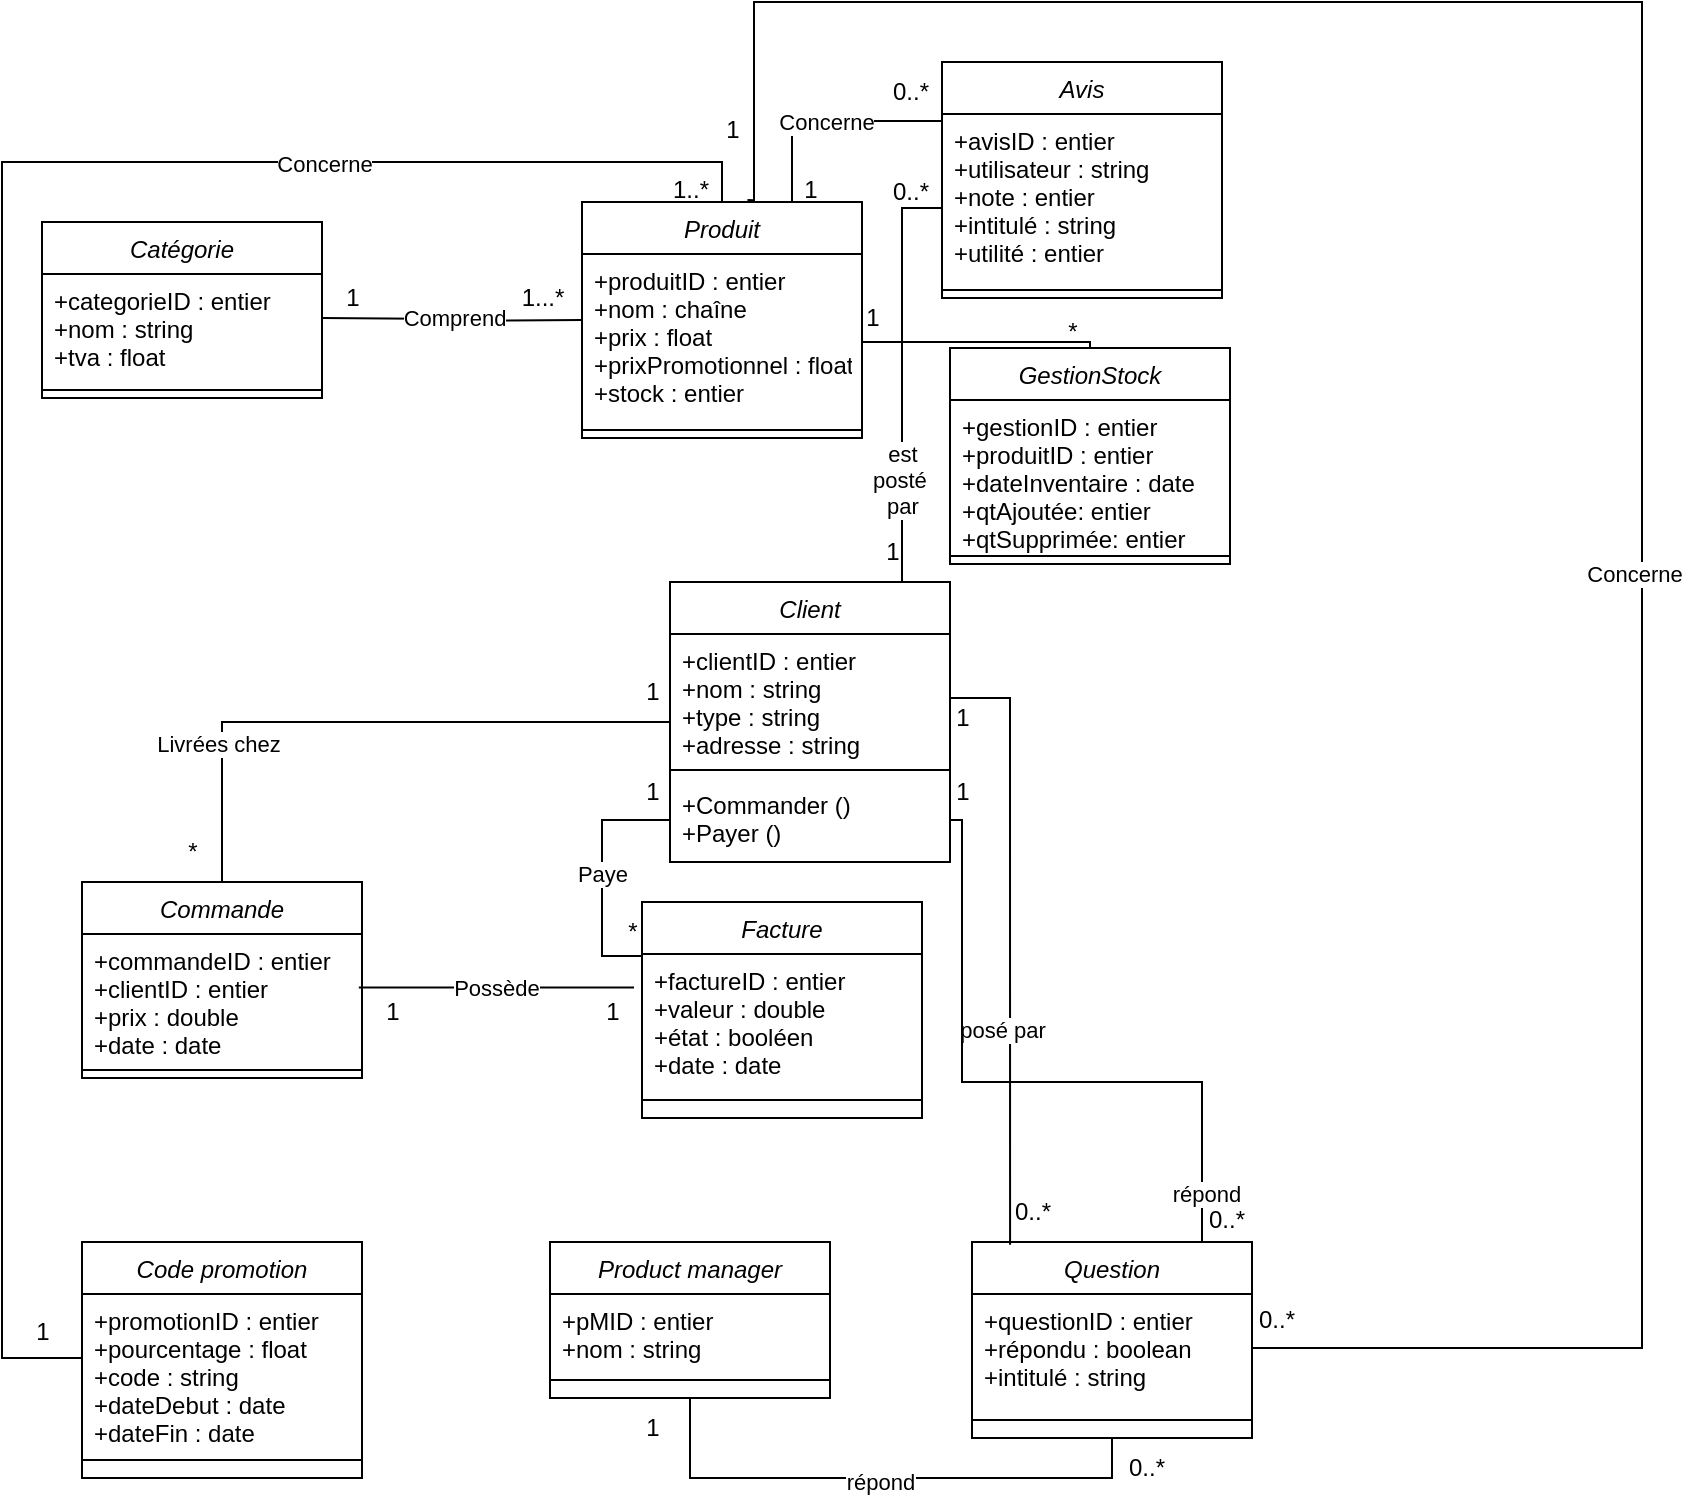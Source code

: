 <mxfile version="21.3.8" type="github">
  <diagram id="C5RBs43oDa-KdzZeNtuy" name="Page-1">
    <mxGraphModel dx="1009" dy="542" grid="1" gridSize="10" guides="1" tooltips="1" connect="1" arrows="1" fold="1" page="1" pageScale="1" pageWidth="1000" pageHeight="800" math="0" shadow="0">
      <root>
        <mxCell id="WIyWlLk6GJQsqaUBKTNV-0" />
        <mxCell id="WIyWlLk6GJQsqaUBKTNV-1" parent="WIyWlLk6GJQsqaUBKTNV-0" />
        <mxCell id="_hYiAkCmdEY_YNiWRyZj-0" value="Produit" style="swimlane;fontStyle=2;align=center;verticalAlign=top;childLayout=stackLayout;horizontal=1;startSize=26;horizontalStack=0;resizeParent=1;resizeLast=0;collapsible=1;marginBottom=0;rounded=0;shadow=0;strokeWidth=1;" parent="WIyWlLk6GJQsqaUBKTNV-1" vertex="1">
          <mxGeometry x="420" y="140" width="140" height="118" as="geometry">
            <mxRectangle x="230" y="140" width="160" height="26" as="alternateBounds" />
          </mxGeometry>
        </mxCell>
        <mxCell id="_hYiAkCmdEY_YNiWRyZj-1" value="+produitID : entier&#xa;+nom : chaîne&#xa;+prix : float&#xa;+prixPromotionnel : float&#xa;+stock : entier" style="text;align=left;verticalAlign=top;spacingLeft=4;spacingRight=4;overflow=hidden;rotatable=0;points=[[0,0.5],[1,0.5]];portConstraint=eastwest;" parent="_hYiAkCmdEY_YNiWRyZj-0" vertex="1">
          <mxGeometry y="26" width="140" height="84" as="geometry" />
        </mxCell>
        <mxCell id="_hYiAkCmdEY_YNiWRyZj-2" value="" style="line;html=1;strokeWidth=1;align=left;verticalAlign=middle;spacingTop=-1;spacingLeft=3;spacingRight=3;rotatable=0;labelPosition=right;points=[];portConstraint=eastwest;" parent="_hYiAkCmdEY_YNiWRyZj-0" vertex="1">
          <mxGeometry y="110" width="140" height="8" as="geometry" />
        </mxCell>
        <mxCell id="_hYiAkCmdEY_YNiWRyZj-7" value="Catégorie" style="swimlane;fontStyle=2;align=center;verticalAlign=top;childLayout=stackLayout;horizontal=1;startSize=26;horizontalStack=0;resizeParent=1;resizeLast=0;collapsible=1;marginBottom=0;rounded=0;shadow=0;strokeWidth=1;" parent="WIyWlLk6GJQsqaUBKTNV-1" vertex="1">
          <mxGeometry x="150" y="150" width="140" height="88" as="geometry">
            <mxRectangle x="230" y="140" width="160" height="26" as="alternateBounds" />
          </mxGeometry>
        </mxCell>
        <mxCell id="_hYiAkCmdEY_YNiWRyZj-8" value="+categorieID : entier&#xa;+nom : string&#xa;+tva : float" style="text;align=left;verticalAlign=top;spacingLeft=4;spacingRight=4;overflow=hidden;rotatable=0;points=[[0,0.5],[1,0.5]];portConstraint=eastwest;" parent="_hYiAkCmdEY_YNiWRyZj-7" vertex="1">
          <mxGeometry y="26" width="140" height="54" as="geometry" />
        </mxCell>
        <mxCell id="_hYiAkCmdEY_YNiWRyZj-9" value="" style="line;html=1;strokeWidth=1;align=left;verticalAlign=middle;spacingTop=-1;spacingLeft=3;spacingRight=3;rotatable=0;labelPosition=right;points=[];portConstraint=eastwest;" parent="_hYiAkCmdEY_YNiWRyZj-7" vertex="1">
          <mxGeometry y="80" width="140" height="8" as="geometry" />
        </mxCell>
        <mxCell id="_hYiAkCmdEY_YNiWRyZj-10" value="Client" style="swimlane;fontStyle=2;align=center;verticalAlign=top;childLayout=stackLayout;horizontal=1;startSize=26;horizontalStack=0;resizeParent=1;resizeLast=0;collapsible=1;marginBottom=0;rounded=0;shadow=0;strokeWidth=1;" parent="WIyWlLk6GJQsqaUBKTNV-1" vertex="1">
          <mxGeometry x="464" y="330" width="140" height="140" as="geometry">
            <mxRectangle x="230" y="140" width="160" height="26" as="alternateBounds" />
          </mxGeometry>
        </mxCell>
        <mxCell id="_hYiAkCmdEY_YNiWRyZj-11" value="+clientID : entier&#xa;+nom : string&#xa;+type : string&#xa;+adresse : string&#xa;" style="text;align=left;verticalAlign=top;spacingLeft=4;spacingRight=4;overflow=hidden;rotatable=0;points=[[0,0.5],[1,0.5]];portConstraint=eastwest;" parent="_hYiAkCmdEY_YNiWRyZj-10" vertex="1">
          <mxGeometry y="26" width="140" height="64" as="geometry" />
        </mxCell>
        <mxCell id="_hYiAkCmdEY_YNiWRyZj-12" value="" style="line;html=1;strokeWidth=1;align=left;verticalAlign=middle;spacingTop=-1;spacingLeft=3;spacingRight=3;rotatable=0;labelPosition=right;points=[];portConstraint=eastwest;" parent="_hYiAkCmdEY_YNiWRyZj-10" vertex="1">
          <mxGeometry y="90" width="140" height="8" as="geometry" />
        </mxCell>
        <mxCell id="_hYiAkCmdEY_YNiWRyZj-13" value="+Commander ()&#xa;+Payer ()" style="text;align=left;verticalAlign=top;spacingLeft=4;spacingRight=4;overflow=hidden;rotatable=0;points=[[0,0.5],[1,0.5]];portConstraint=eastwest;" parent="_hYiAkCmdEY_YNiWRyZj-10" vertex="1">
          <mxGeometry y="98" width="140" height="42" as="geometry" />
        </mxCell>
        <mxCell id="_hYiAkCmdEY_YNiWRyZj-14" style="edgeStyle=orthogonalEdgeStyle;rounded=0;orthogonalLoop=1;jettySize=auto;html=1;exitX=0.5;exitY=0;exitDx=0;exitDy=0;endArrow=none;endFill=0;" parent="WIyWlLk6GJQsqaUBKTNV-1" source="_hYiAkCmdEY_YNiWRyZj-16" edge="1">
          <mxGeometry relative="1" as="geometry">
            <mxPoint x="464" y="400" as="targetPoint" />
            <Array as="points">
              <mxPoint x="240" y="400" />
              <mxPoint x="464" y="400" />
            </Array>
          </mxGeometry>
        </mxCell>
        <mxCell id="_hYiAkCmdEY_YNiWRyZj-15" value="Livrées chez" style="edgeLabel;html=1;align=center;verticalAlign=middle;resizable=0;points=[];" parent="_hYiAkCmdEY_YNiWRyZj-14" vertex="1" connectable="0">
          <mxGeometry x="-0.542" y="2" relative="1" as="geometry">
            <mxPoint as="offset" />
          </mxGeometry>
        </mxCell>
        <mxCell id="_hYiAkCmdEY_YNiWRyZj-16" value="Commande" style="swimlane;fontStyle=2;align=center;verticalAlign=top;childLayout=stackLayout;horizontal=1;startSize=26;horizontalStack=0;resizeParent=1;resizeLast=0;collapsible=1;marginBottom=0;rounded=0;shadow=0;strokeWidth=1;" parent="WIyWlLk6GJQsqaUBKTNV-1" vertex="1">
          <mxGeometry x="170" y="480" width="140" height="98" as="geometry">
            <mxRectangle x="230" y="140" width="160" height="26" as="alternateBounds" />
          </mxGeometry>
        </mxCell>
        <mxCell id="_hYiAkCmdEY_YNiWRyZj-17" value="+commandeID : entier&#xa;+clientID : entier&#xa;+prix : double&#xa;+date : date" style="text;align=left;verticalAlign=top;spacingLeft=4;spacingRight=4;overflow=hidden;rotatable=0;points=[[0,0.5],[1,0.5]];portConstraint=eastwest;" parent="_hYiAkCmdEY_YNiWRyZj-16" vertex="1">
          <mxGeometry y="26" width="140" height="64" as="geometry" />
        </mxCell>
        <mxCell id="_hYiAkCmdEY_YNiWRyZj-18" value="" style="line;html=1;strokeWidth=1;align=left;verticalAlign=middle;spacingTop=-1;spacingLeft=3;spacingRight=3;rotatable=0;labelPosition=right;points=[];portConstraint=eastwest;" parent="_hYiAkCmdEY_YNiWRyZj-16" vertex="1">
          <mxGeometry y="90" width="140" height="8" as="geometry" />
        </mxCell>
        <mxCell id="_hYiAkCmdEY_YNiWRyZj-23" value="Facture" style="swimlane;fontStyle=2;align=center;verticalAlign=top;childLayout=stackLayout;horizontal=1;startSize=26;horizontalStack=0;resizeParent=1;resizeLast=0;collapsible=1;marginBottom=0;rounded=0;shadow=0;strokeWidth=1;" parent="WIyWlLk6GJQsqaUBKTNV-1" vertex="1">
          <mxGeometry x="450" y="490" width="140" height="108" as="geometry">
            <mxRectangle x="230" y="140" width="160" height="26" as="alternateBounds" />
          </mxGeometry>
        </mxCell>
        <mxCell id="_hYiAkCmdEY_YNiWRyZj-24" value="+factureID : entier&#xa;+valeur : double&#xa;+état : booléen&#xa;+date : date" style="text;align=left;verticalAlign=top;spacingLeft=4;spacingRight=4;overflow=hidden;rotatable=0;points=[[0,0.5],[1,0.5]];portConstraint=eastwest;" parent="_hYiAkCmdEY_YNiWRyZj-23" vertex="1">
          <mxGeometry y="26" width="140" height="64" as="geometry" />
        </mxCell>
        <mxCell id="_hYiAkCmdEY_YNiWRyZj-25" value="" style="line;html=1;strokeWidth=1;align=left;verticalAlign=middle;spacingTop=-1;spacingLeft=3;spacingRight=3;rotatable=0;labelPosition=right;points=[];portConstraint=eastwest;" parent="_hYiAkCmdEY_YNiWRyZj-23" vertex="1">
          <mxGeometry y="90" width="140" height="18" as="geometry" />
        </mxCell>
        <mxCell id="_hYiAkCmdEY_YNiWRyZj-29" value="Comprend" style="edgeStyle=orthogonalEdgeStyle;rounded=0;orthogonalLoop=1;jettySize=auto;html=1;endArrow=none;endFill=0;" parent="WIyWlLk6GJQsqaUBKTNV-1" edge="1">
          <mxGeometry relative="1" as="geometry">
            <mxPoint x="290" y="198" as="sourcePoint" />
            <mxPoint x="420" y="199" as="targetPoint" />
          </mxGeometry>
        </mxCell>
        <mxCell id="_hYiAkCmdEY_YNiWRyZj-30" value="1...*" style="text;html=1;align=center;verticalAlign=middle;resizable=0;points=[];autosize=1;strokeColor=none;fillColor=none;" parent="WIyWlLk6GJQsqaUBKTNV-1" vertex="1">
          <mxGeometry x="380" y="173" width="40" height="30" as="geometry" />
        </mxCell>
        <mxCell id="_hYiAkCmdEY_YNiWRyZj-31" value="1" style="text;html=1;align=center;verticalAlign=middle;resizable=0;points=[];autosize=1;strokeColor=none;fillColor=none;" parent="WIyWlLk6GJQsqaUBKTNV-1" vertex="1">
          <mxGeometry x="290" y="173" width="30" height="30" as="geometry" />
        </mxCell>
        <mxCell id="_hYiAkCmdEY_YNiWRyZj-32" value="*" style="text;html=1;align=center;verticalAlign=middle;resizable=0;points=[];autosize=1;strokeColor=none;fillColor=none;" parent="WIyWlLk6GJQsqaUBKTNV-1" vertex="1">
          <mxGeometry x="430" y="490" width="30" height="30" as="geometry" />
        </mxCell>
        <mxCell id="_hYiAkCmdEY_YNiWRyZj-33" value="1" style="text;html=1;align=center;verticalAlign=middle;resizable=0;points=[];autosize=1;strokeColor=none;fillColor=none;" parent="WIyWlLk6GJQsqaUBKTNV-1" vertex="1">
          <mxGeometry x="420" y="530" width="30" height="30" as="geometry" />
        </mxCell>
        <mxCell id="_hYiAkCmdEY_YNiWRyZj-35" value="1" style="text;html=1;align=center;verticalAlign=middle;resizable=0;points=[];autosize=1;strokeColor=none;fillColor=none;" parent="WIyWlLk6GJQsqaUBKTNV-1" vertex="1">
          <mxGeometry x="440" y="420" width="30" height="30" as="geometry" />
        </mxCell>
        <mxCell id="_hYiAkCmdEY_YNiWRyZj-41" value="Possède" style="edgeStyle=orthogonalEdgeStyle;rounded=0;orthogonalLoop=1;jettySize=auto;html=1;exitX=-0.053;exitY=0.093;exitDx=0;exitDy=0;endArrow=none;endFill=0;entryX=0.867;entryY=0.093;entryDx=0;entryDy=0;entryPerimeter=0;exitPerimeter=0;" parent="WIyWlLk6GJQsqaUBKTNV-1" source="_hYiAkCmdEY_YNiWRyZj-42" target="_hYiAkCmdEY_YNiWRyZj-33" edge="1">
          <mxGeometry relative="1" as="geometry" />
        </mxCell>
        <mxCell id="_hYiAkCmdEY_YNiWRyZj-42" value="1" style="text;html=1;align=center;verticalAlign=middle;resizable=0;points=[];autosize=1;strokeColor=none;fillColor=none;" parent="WIyWlLk6GJQsqaUBKTNV-1" vertex="1">
          <mxGeometry x="310" y="530" width="30" height="30" as="geometry" />
        </mxCell>
        <mxCell id="_hYiAkCmdEY_YNiWRyZj-43" value="Paye" style="edgeStyle=orthogonalEdgeStyle;rounded=0;orthogonalLoop=1;jettySize=auto;html=1;exitX=0;exitY=0.5;exitDx=0;exitDy=0;entryX=0;entryY=0.25;entryDx=0;entryDy=0;endArrow=none;endFill=0;" parent="WIyWlLk6GJQsqaUBKTNV-1" source="_hYiAkCmdEY_YNiWRyZj-13" target="_hYiAkCmdEY_YNiWRyZj-23" edge="1">
          <mxGeometry relative="1" as="geometry" />
        </mxCell>
        <mxCell id="_hYiAkCmdEY_YNiWRyZj-46" value="1" style="text;html=1;align=center;verticalAlign=middle;resizable=0;points=[];autosize=1;strokeColor=none;fillColor=none;" parent="WIyWlLk6GJQsqaUBKTNV-1" vertex="1">
          <mxGeometry x="440" y="370" width="30" height="30" as="geometry" />
        </mxCell>
        <mxCell id="_hYiAkCmdEY_YNiWRyZj-47" value="*" style="text;html=1;align=center;verticalAlign=middle;resizable=0;points=[];autosize=1;strokeColor=none;fillColor=none;" parent="WIyWlLk6GJQsqaUBKTNV-1" vertex="1">
          <mxGeometry x="210" y="450" width="30" height="30" as="geometry" />
        </mxCell>
        <mxCell id="_hYiAkCmdEY_YNiWRyZj-58" style="edgeStyle=orthogonalEdgeStyle;rounded=0;orthogonalLoop=1;jettySize=auto;html=1;exitX=0.5;exitY=0;exitDx=0;exitDy=0;entryX=1;entryY=0.688;entryDx=0;entryDy=0;entryPerimeter=0;endArrow=none;endFill=0;" parent="WIyWlLk6GJQsqaUBKTNV-1" source="_hYiAkCmdEY_YNiWRyZj-60" target="_hYiAkCmdEY_YNiWRyZj-1" edge="1">
          <mxGeometry relative="1" as="geometry">
            <Array as="points">
              <mxPoint x="674" y="210" />
            </Array>
          </mxGeometry>
        </mxCell>
        <mxCell id="_hYiAkCmdEY_YNiWRyZj-60" value="GestionStock" style="swimlane;fontStyle=2;align=center;verticalAlign=top;childLayout=stackLayout;horizontal=1;startSize=26;horizontalStack=0;resizeParent=1;resizeLast=0;collapsible=1;marginBottom=0;rounded=0;shadow=0;strokeWidth=1;" parent="WIyWlLk6GJQsqaUBKTNV-1" vertex="1">
          <mxGeometry x="604" y="213" width="140" height="108" as="geometry">
            <mxRectangle x="230" y="140" width="160" height="26" as="alternateBounds" />
          </mxGeometry>
        </mxCell>
        <mxCell id="_hYiAkCmdEY_YNiWRyZj-61" value="+gestionID : entier&#xa;+produitID : entier&#xa;+dateInventaire : date&#xa;+qtAjoutée: entier&#xa;+qtSupprimée: entier" style="text;align=left;verticalAlign=top;spacingLeft=4;spacingRight=4;overflow=hidden;rotatable=0;points=[[0,0.5],[1,0.5]];portConstraint=eastwest;" parent="_hYiAkCmdEY_YNiWRyZj-60" vertex="1">
          <mxGeometry y="26" width="140" height="74" as="geometry" />
        </mxCell>
        <mxCell id="_hYiAkCmdEY_YNiWRyZj-62" value="" style="line;html=1;strokeWidth=1;align=left;verticalAlign=middle;spacingTop=-1;spacingLeft=3;spacingRight=3;rotatable=0;labelPosition=right;points=[];portConstraint=eastwest;" parent="_hYiAkCmdEY_YNiWRyZj-60" vertex="1">
          <mxGeometry y="100" width="140" height="8" as="geometry" />
        </mxCell>
        <mxCell id="_hYiAkCmdEY_YNiWRyZj-63" value="1" style="text;html=1;align=center;verticalAlign=middle;resizable=0;points=[];autosize=1;strokeColor=none;fillColor=none;" parent="WIyWlLk6GJQsqaUBKTNV-1" vertex="1">
          <mxGeometry x="550" y="183" width="30" height="30" as="geometry" />
        </mxCell>
        <mxCell id="_hYiAkCmdEY_YNiWRyZj-64" value="*" style="text;html=1;align=center;verticalAlign=middle;resizable=0;points=[];autosize=1;strokeColor=none;fillColor=none;" parent="WIyWlLk6GJQsqaUBKTNV-1" vertex="1">
          <mxGeometry x="650" y="190" width="30" height="30" as="geometry" />
        </mxCell>
        <mxCell id="_hYiAkCmdEY_YNiWRyZj-67" value="Code promotion" style="swimlane;fontStyle=2;align=center;verticalAlign=top;childLayout=stackLayout;horizontal=1;startSize=26;horizontalStack=0;resizeParent=1;resizeLast=0;collapsible=1;marginBottom=0;rounded=0;shadow=0;strokeWidth=1;" parent="WIyWlLk6GJQsqaUBKTNV-1" vertex="1">
          <mxGeometry x="170" y="660" width="140" height="118" as="geometry">
            <mxRectangle x="230" y="140" width="160" height="26" as="alternateBounds" />
          </mxGeometry>
        </mxCell>
        <mxCell id="_hYiAkCmdEY_YNiWRyZj-68" value="+promotionID : entier&#xa;+pourcentage : float&#xa;+code : string&#xa;+dateDebut : date&#xa;+dateFin : date" style="text;align=left;verticalAlign=top;spacingLeft=4;spacingRight=4;overflow=hidden;rotatable=0;points=[[0,0.5],[1,0.5]];portConstraint=eastwest;" parent="_hYiAkCmdEY_YNiWRyZj-67" vertex="1">
          <mxGeometry y="26" width="140" height="74" as="geometry" />
        </mxCell>
        <mxCell id="_hYiAkCmdEY_YNiWRyZj-69" value="" style="line;html=1;strokeWidth=1;align=left;verticalAlign=middle;spacingTop=-1;spacingLeft=3;spacingRight=3;rotatable=0;labelPosition=right;points=[];portConstraint=eastwest;" parent="_hYiAkCmdEY_YNiWRyZj-67" vertex="1">
          <mxGeometry y="100" width="140" height="18" as="geometry" />
        </mxCell>
        <mxCell id="_hYiAkCmdEY_YNiWRyZj-70" value="Concerne" style="edgeStyle=orthogonalEdgeStyle;rounded=0;orthogonalLoop=1;jettySize=auto;html=1;exitX=0;exitY=0.25;exitDx=0;exitDy=0;entryX=0.75;entryY=0;entryDx=0;entryDy=0;endArrow=none;endFill=0;" parent="WIyWlLk6GJQsqaUBKTNV-1" source="_hYiAkCmdEY_YNiWRyZj-71" target="_hYiAkCmdEY_YNiWRyZj-0" edge="1">
          <mxGeometry relative="1" as="geometry" />
        </mxCell>
        <mxCell id="_hYiAkCmdEY_YNiWRyZj-71" value="Avis" style="swimlane;fontStyle=2;align=center;verticalAlign=top;childLayout=stackLayout;horizontal=1;startSize=26;horizontalStack=0;resizeParent=1;resizeLast=0;collapsible=1;marginBottom=0;rounded=0;shadow=0;strokeWidth=1;" parent="WIyWlLk6GJQsqaUBKTNV-1" vertex="1">
          <mxGeometry x="600" y="70" width="140" height="118" as="geometry">
            <mxRectangle x="230" y="140" width="160" height="26" as="alternateBounds" />
          </mxGeometry>
        </mxCell>
        <mxCell id="_hYiAkCmdEY_YNiWRyZj-72" value="+avisID : entier&#xa;+utilisateur : string&#xa;+note : entier&#xa;+intitulé : string&#xa;+utilité : entier" style="text;align=left;verticalAlign=top;spacingLeft=4;spacingRight=4;overflow=hidden;rotatable=0;points=[[0,0.5],[1,0.5]];portConstraint=eastwest;" parent="_hYiAkCmdEY_YNiWRyZj-71" vertex="1">
          <mxGeometry y="26" width="140" height="84" as="geometry" />
        </mxCell>
        <mxCell id="_hYiAkCmdEY_YNiWRyZj-73" value="" style="line;html=1;strokeWidth=1;align=left;verticalAlign=middle;spacingTop=-1;spacingLeft=3;spacingRight=3;rotatable=0;labelPosition=right;points=[];portConstraint=eastwest;" parent="_hYiAkCmdEY_YNiWRyZj-71" vertex="1">
          <mxGeometry y="110" width="140" height="8" as="geometry" />
        </mxCell>
        <mxCell id="_hYiAkCmdEY_YNiWRyZj-74" style="edgeStyle=orthogonalEdgeStyle;rounded=0;orthogonalLoop=1;jettySize=auto;html=1;exitX=0;exitY=0.5;exitDx=0;exitDy=0;entryX=0.5;entryY=0;entryDx=0;entryDy=0;endArrow=none;endFill=0;" parent="WIyWlLk6GJQsqaUBKTNV-1" source="_hYiAkCmdEY_YNiWRyZj-68" target="_hYiAkCmdEY_YNiWRyZj-0" edge="1">
          <mxGeometry relative="1" as="geometry">
            <Array as="points">
              <mxPoint x="130" y="718" />
              <mxPoint x="130" y="120" />
              <mxPoint x="490" y="120" />
            </Array>
          </mxGeometry>
        </mxCell>
        <mxCell id="_hYiAkCmdEY_YNiWRyZj-75" value="Concerne" style="edgeLabel;html=1;align=center;verticalAlign=middle;resizable=0;points=[];" parent="_hYiAkCmdEY_YNiWRyZj-74" vertex="1" connectable="0">
          <mxGeometry x="0.571" y="-1" relative="1" as="geometry">
            <mxPoint as="offset" />
          </mxGeometry>
        </mxCell>
        <mxCell id="_hYiAkCmdEY_YNiWRyZj-76" value="1..*" style="text;html=1;align=center;verticalAlign=middle;resizable=0;points=[];autosize=1;strokeColor=none;fillColor=none;" parent="WIyWlLk6GJQsqaUBKTNV-1" vertex="1">
          <mxGeometry x="454" y="119" width="40" height="30" as="geometry" />
        </mxCell>
        <mxCell id="_hYiAkCmdEY_YNiWRyZj-77" value="1" style="text;html=1;align=center;verticalAlign=middle;resizable=0;points=[];autosize=1;strokeColor=none;fillColor=none;" parent="WIyWlLk6GJQsqaUBKTNV-1" vertex="1">
          <mxGeometry x="135" y="690" width="30" height="30" as="geometry" />
        </mxCell>
        <mxCell id="_hYiAkCmdEY_YNiWRyZj-78" value="1" style="text;html=1;align=center;verticalAlign=middle;resizable=0;points=[];autosize=1;strokeColor=none;fillColor=none;" parent="WIyWlLk6GJQsqaUBKTNV-1" vertex="1">
          <mxGeometry x="519" y="119" width="30" height="30" as="geometry" />
        </mxCell>
        <mxCell id="_hYiAkCmdEY_YNiWRyZj-79" value="0..*" style="text;html=1;align=center;verticalAlign=middle;resizable=0;points=[];autosize=1;strokeColor=none;fillColor=none;" parent="WIyWlLk6GJQsqaUBKTNV-1" vertex="1">
          <mxGeometry x="564" y="70" width="40" height="30" as="geometry" />
        </mxCell>
        <mxCell id="_hYiAkCmdEY_YNiWRyZj-80" style="edgeStyle=orthogonalEdgeStyle;rounded=0;orthogonalLoop=1;jettySize=auto;html=1;exitX=0;exitY=0.5;exitDx=0;exitDy=0;endArrow=none;endFill=0;" parent="WIyWlLk6GJQsqaUBKTNV-1" source="_hYiAkCmdEY_YNiWRyZj-72" edge="1">
          <mxGeometry relative="1" as="geometry">
            <mxPoint x="580" y="330" as="targetPoint" />
            <Array as="points">
              <mxPoint x="580" y="143" />
              <mxPoint x="580" y="330" />
            </Array>
          </mxGeometry>
        </mxCell>
        <mxCell id="_hYiAkCmdEY_YNiWRyZj-81" value="est &lt;br&gt;posté&amp;nbsp;&lt;br&gt;par" style="edgeLabel;html=1;align=center;verticalAlign=middle;resizable=0;points=[];" parent="_hYiAkCmdEY_YNiWRyZj-80" vertex="1" connectable="0">
          <mxGeometry x="0.518" relative="1" as="geometry">
            <mxPoint as="offset" />
          </mxGeometry>
        </mxCell>
        <mxCell id="_hYiAkCmdEY_YNiWRyZj-82" value="1" style="text;html=1;align=center;verticalAlign=middle;resizable=0;points=[];autosize=1;strokeColor=none;fillColor=none;" parent="WIyWlLk6GJQsqaUBKTNV-1" vertex="1">
          <mxGeometry x="560" y="300" width="30" height="30" as="geometry" />
        </mxCell>
        <mxCell id="_hYiAkCmdEY_YNiWRyZj-83" value="0..*" style="text;html=1;align=center;verticalAlign=middle;resizable=0;points=[];autosize=1;strokeColor=none;fillColor=none;" parent="WIyWlLk6GJQsqaUBKTNV-1" vertex="1">
          <mxGeometry x="564" y="120" width="40" height="30" as="geometry" />
        </mxCell>
        <mxCell id="_hYiAkCmdEY_YNiWRyZj-84" style="edgeStyle=orthogonalEdgeStyle;rounded=0;orthogonalLoop=1;jettySize=auto;html=1;exitX=0.5;exitY=1;exitDx=0;exitDy=0;entryX=0.5;entryY=1;entryDx=0;entryDy=0;endArrow=none;endFill=0;" parent="WIyWlLk6GJQsqaUBKTNV-1" source="_hYiAkCmdEY_YNiWRyZj-86" target="_hYiAkCmdEY_YNiWRyZj-89" edge="1">
          <mxGeometry relative="1" as="geometry" />
        </mxCell>
        <mxCell id="_hYiAkCmdEY_YNiWRyZj-85" value="répond" style="edgeLabel;html=1;align=center;verticalAlign=middle;resizable=0;points=[];" parent="_hYiAkCmdEY_YNiWRyZj-84" vertex="1" connectable="0">
          <mxGeometry x="-0.008" y="-2" relative="1" as="geometry">
            <mxPoint as="offset" />
          </mxGeometry>
        </mxCell>
        <mxCell id="_hYiAkCmdEY_YNiWRyZj-86" value="Product manager" style="swimlane;fontStyle=2;align=center;verticalAlign=top;childLayout=stackLayout;horizontal=1;startSize=26;horizontalStack=0;resizeParent=1;resizeLast=0;collapsible=1;marginBottom=0;rounded=0;shadow=0;strokeWidth=1;" parent="WIyWlLk6GJQsqaUBKTNV-1" vertex="1">
          <mxGeometry x="404" y="660" width="140" height="78" as="geometry">
            <mxRectangle x="230" y="140" width="160" height="26" as="alternateBounds" />
          </mxGeometry>
        </mxCell>
        <mxCell id="_hYiAkCmdEY_YNiWRyZj-87" value="+pMID : entier&#xa;+nom : string&#xa;" style="text;align=left;verticalAlign=top;spacingLeft=4;spacingRight=4;overflow=hidden;rotatable=0;points=[[0,0.5],[1,0.5]];portConstraint=eastwest;" parent="_hYiAkCmdEY_YNiWRyZj-86" vertex="1">
          <mxGeometry y="26" width="140" height="34" as="geometry" />
        </mxCell>
        <mxCell id="_hYiAkCmdEY_YNiWRyZj-88" value="" style="line;html=1;strokeWidth=1;align=left;verticalAlign=middle;spacingTop=-1;spacingLeft=3;spacingRight=3;rotatable=0;labelPosition=right;points=[];portConstraint=eastwest;" parent="_hYiAkCmdEY_YNiWRyZj-86" vertex="1">
          <mxGeometry y="60" width="140" height="18" as="geometry" />
        </mxCell>
        <mxCell id="_hYiAkCmdEY_YNiWRyZj-89" value="Question" style="swimlane;fontStyle=2;align=center;verticalAlign=top;childLayout=stackLayout;horizontal=1;startSize=26;horizontalStack=0;resizeParent=1;resizeLast=0;collapsible=1;marginBottom=0;rounded=0;shadow=0;strokeWidth=1;" parent="WIyWlLk6GJQsqaUBKTNV-1" vertex="1">
          <mxGeometry x="615" y="660" width="140" height="98" as="geometry">
            <mxRectangle x="230" y="140" width="160" height="26" as="alternateBounds" />
          </mxGeometry>
        </mxCell>
        <mxCell id="_hYiAkCmdEY_YNiWRyZj-90" value="+questionID : entier&#xa;+répondu : boolean&#xa;+intitulé : string" style="text;align=left;verticalAlign=top;spacingLeft=4;spacingRight=4;overflow=hidden;rotatable=0;points=[[0,0.5],[1,0.5]];portConstraint=eastwest;" parent="_hYiAkCmdEY_YNiWRyZj-89" vertex="1">
          <mxGeometry y="26" width="140" height="54" as="geometry" />
        </mxCell>
        <mxCell id="_hYiAkCmdEY_YNiWRyZj-91" value="" style="line;html=1;strokeWidth=1;align=left;verticalAlign=middle;spacingTop=-1;spacingLeft=3;spacingRight=3;rotatable=0;labelPosition=right;points=[];portConstraint=eastwest;" parent="_hYiAkCmdEY_YNiWRyZj-89" vertex="1">
          <mxGeometry y="80" width="140" height="18" as="geometry" />
        </mxCell>
        <mxCell id="_hYiAkCmdEY_YNiWRyZj-92" style="edgeStyle=orthogonalEdgeStyle;rounded=0;orthogonalLoop=1;jettySize=auto;html=1;exitX=1;exitY=0.5;exitDx=0;exitDy=0;entryX=0.136;entryY=0.014;entryDx=0;entryDy=0;entryPerimeter=0;endArrow=none;endFill=0;" parent="WIyWlLk6GJQsqaUBKTNV-1" source="_hYiAkCmdEY_YNiWRyZj-11" target="_hYiAkCmdEY_YNiWRyZj-89" edge="1">
          <mxGeometry relative="1" as="geometry" />
        </mxCell>
        <mxCell id="_hYiAkCmdEY_YNiWRyZj-93" value="posé par" style="edgeLabel;html=1;align=center;verticalAlign=middle;resizable=0;points=[];" parent="_hYiAkCmdEY_YNiWRyZj-92" vertex="1" connectable="0">
          <mxGeometry x="0.292" y="-4" relative="1" as="geometry">
            <mxPoint as="offset" />
          </mxGeometry>
        </mxCell>
        <mxCell id="_hYiAkCmdEY_YNiWRyZj-94" value="1" style="text;html=1;align=center;verticalAlign=middle;resizable=0;points=[];autosize=1;strokeColor=none;fillColor=none;" parent="WIyWlLk6GJQsqaUBKTNV-1" vertex="1">
          <mxGeometry x="595" y="420" width="30" height="30" as="geometry" />
        </mxCell>
        <mxCell id="_hYiAkCmdEY_YNiWRyZj-95" value="0..*" style="text;html=1;align=center;verticalAlign=middle;resizable=0;points=[];autosize=1;strokeColor=none;fillColor=none;" parent="WIyWlLk6GJQsqaUBKTNV-1" vertex="1">
          <mxGeometry x="625" y="630" width="40" height="30" as="geometry" />
        </mxCell>
        <mxCell id="_hYiAkCmdEY_YNiWRyZj-96" style="edgeStyle=orthogonalEdgeStyle;rounded=0;orthogonalLoop=1;jettySize=auto;html=1;exitX=1;exitY=0.5;exitDx=0;exitDy=0;entryX=0.591;entryY=-0.008;entryDx=0;entryDy=0;entryPerimeter=0;endArrow=none;endFill=0;" parent="WIyWlLk6GJQsqaUBKTNV-1" source="_hYiAkCmdEY_YNiWRyZj-90" target="_hYiAkCmdEY_YNiWRyZj-0" edge="1">
          <mxGeometry relative="1" as="geometry">
            <Array as="points">
              <mxPoint x="950" y="713" />
              <mxPoint x="950" y="40" />
              <mxPoint x="506" y="40" />
              <mxPoint x="506" y="139" />
            </Array>
          </mxGeometry>
        </mxCell>
        <mxCell id="_hYiAkCmdEY_YNiWRyZj-97" value="Concerne" style="edgeLabel;html=1;align=center;verticalAlign=middle;resizable=0;points=[];" parent="_hYiAkCmdEY_YNiWRyZj-96" vertex="1" connectable="0">
          <mxGeometry x="-0.177" y="4" relative="1" as="geometry">
            <mxPoint as="offset" />
          </mxGeometry>
        </mxCell>
        <mxCell id="_hYiAkCmdEY_YNiWRyZj-98" value="1" style="text;html=1;align=center;verticalAlign=middle;resizable=0;points=[];autosize=1;strokeColor=none;fillColor=none;" parent="WIyWlLk6GJQsqaUBKTNV-1" vertex="1">
          <mxGeometry x="480" y="89" width="30" height="30" as="geometry" />
        </mxCell>
        <mxCell id="_hYiAkCmdEY_YNiWRyZj-99" value="0..*" style="text;html=1;align=center;verticalAlign=middle;resizable=0;points=[];autosize=1;strokeColor=none;fillColor=none;" parent="WIyWlLk6GJQsqaUBKTNV-1" vertex="1">
          <mxGeometry x="747" y="684" width="40" height="30" as="geometry" />
        </mxCell>
        <mxCell id="_hYiAkCmdEY_YNiWRyZj-100" style="edgeStyle=orthogonalEdgeStyle;rounded=0;orthogonalLoop=1;jettySize=auto;html=1;exitX=1;exitY=0.5;exitDx=0;exitDy=0;endArrow=none;endFill=0;" parent="WIyWlLk6GJQsqaUBKTNV-1" source="_hYiAkCmdEY_YNiWRyZj-13" target="_hYiAkCmdEY_YNiWRyZj-89" edge="1">
          <mxGeometry relative="1" as="geometry">
            <Array as="points">
              <mxPoint x="610" y="449" />
              <mxPoint x="610" y="580" />
              <mxPoint x="730" y="580" />
            </Array>
          </mxGeometry>
        </mxCell>
        <mxCell id="_hYiAkCmdEY_YNiWRyZj-101" value="répond" style="edgeLabel;html=1;align=center;verticalAlign=middle;resizable=0;points=[];" parent="_hYiAkCmdEY_YNiWRyZj-100" vertex="1" connectable="0">
          <mxGeometry x="0.854" y="2" relative="1" as="geometry">
            <mxPoint as="offset" />
          </mxGeometry>
        </mxCell>
        <mxCell id="_hYiAkCmdEY_YNiWRyZj-102" value="0..*" style="text;html=1;align=center;verticalAlign=middle;resizable=0;points=[];autosize=1;strokeColor=none;fillColor=none;" parent="WIyWlLk6GJQsqaUBKTNV-1" vertex="1">
          <mxGeometry x="682" y="758" width="40" height="30" as="geometry" />
        </mxCell>
        <mxCell id="_hYiAkCmdEY_YNiWRyZj-103" value="1" style="text;html=1;align=center;verticalAlign=middle;resizable=0;points=[];autosize=1;strokeColor=none;fillColor=none;" parent="WIyWlLk6GJQsqaUBKTNV-1" vertex="1">
          <mxGeometry x="440" y="738" width="30" height="30" as="geometry" />
        </mxCell>
        <mxCell id="_hYiAkCmdEY_YNiWRyZj-104" value="0..*" style="text;html=1;align=center;verticalAlign=middle;resizable=0;points=[];autosize=1;strokeColor=none;fillColor=none;" parent="WIyWlLk6GJQsqaUBKTNV-1" vertex="1">
          <mxGeometry x="722" y="634" width="40" height="30" as="geometry" />
        </mxCell>
        <mxCell id="_hYiAkCmdEY_YNiWRyZj-105" value="1" style="text;html=1;align=center;verticalAlign=middle;resizable=0;points=[];autosize=1;strokeColor=none;fillColor=none;" parent="WIyWlLk6GJQsqaUBKTNV-1" vertex="1">
          <mxGeometry x="595" y="383" width="30" height="30" as="geometry" />
        </mxCell>
      </root>
    </mxGraphModel>
  </diagram>
</mxfile>

